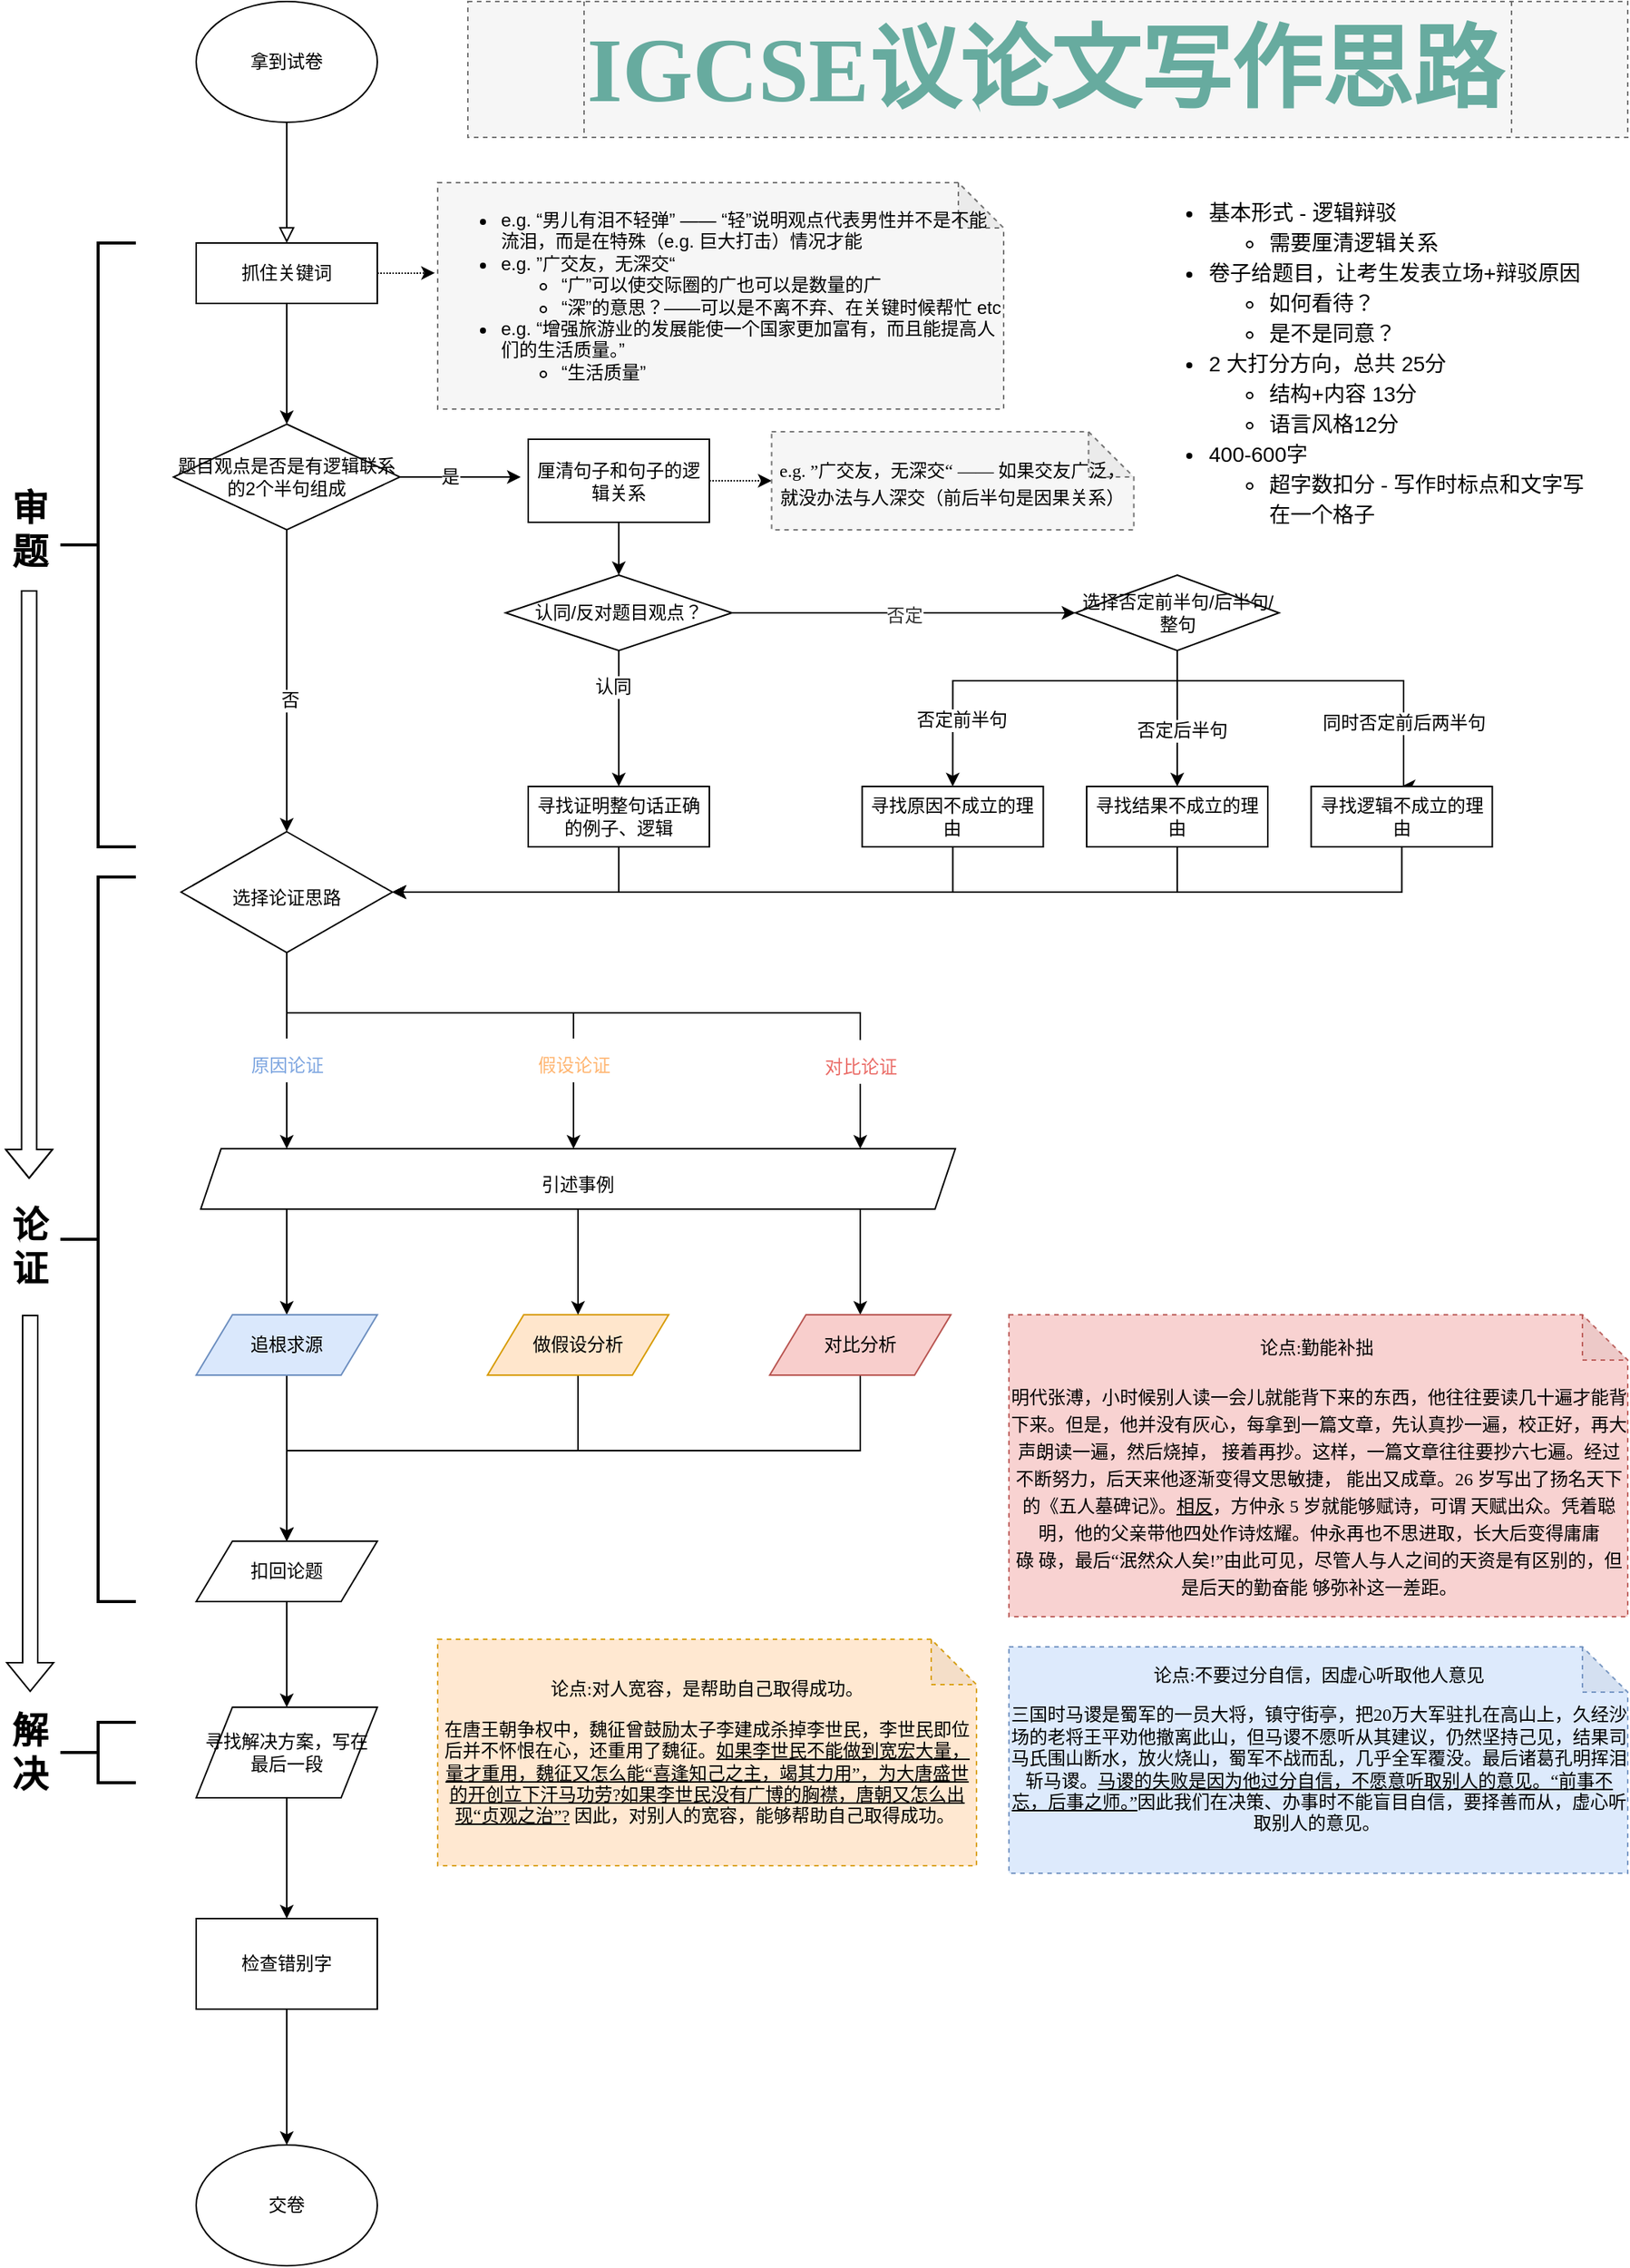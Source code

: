<mxfile version="12.7.9" type="github">
  <diagram id="C5RBs43oDa-KdzZeNtuy" name="Page-1">
    <mxGraphModel dx="2218" dy="1320" grid="1" gridSize="10" guides="1" tooltips="1" connect="1" arrows="1" fold="1" page="1" pageScale="1" pageWidth="1169" pageHeight="1654" math="0" shadow="0">
      <root>
        <mxCell id="WIyWlLk6GJQsqaUBKTNV-0" />
        <mxCell id="WIyWlLk6GJQsqaUBKTNV-1" parent="WIyWlLk6GJQsqaUBKTNV-0" />
        <mxCell id="WIyWlLk6GJQsqaUBKTNV-2" value="" style="rounded=0;html=1;jettySize=auto;orthogonalLoop=1;fontSize=11;endArrow=block;endFill=0;endSize=8;strokeWidth=1;shadow=0;labelBackgroundColor=none;edgeStyle=orthogonalEdgeStyle;" parent="WIyWlLk6GJQsqaUBKTNV-1" edge="1">
          <mxGeometry relative="1" as="geometry">
            <mxPoint x="220" y="120" as="sourcePoint" />
            <mxPoint x="220" y="200" as="targetPoint" />
          </mxGeometry>
        </mxCell>
        <mxCell id="fNBgP7wJLayAHlmzlizY-0" value="拿到试卷" style="ellipse;whiteSpace=wrap;html=1;" vertex="1" parent="WIyWlLk6GJQsqaUBKTNV-1">
          <mxGeometry x="160" y="40" width="120" height="80" as="geometry" />
        </mxCell>
        <mxCell id="fNBgP7wJLayAHlmzlizY-6" value="" style="edgeStyle=orthogonalEdgeStyle;rounded=0;orthogonalLoop=1;jettySize=auto;html=1;" edge="1" parent="WIyWlLk6GJQsqaUBKTNV-1" source="fNBgP7wJLayAHlmzlizY-3">
          <mxGeometry relative="1" as="geometry">
            <mxPoint x="220" y="320" as="targetPoint" />
          </mxGeometry>
        </mxCell>
        <mxCell id="fNBgP7wJLayAHlmzlizY-166" style="edgeStyle=orthogonalEdgeStyle;rounded=0;orthogonalLoop=1;jettySize=auto;html=1;entryX=-0.005;entryY=0.399;entryDx=0;entryDy=0;entryPerimeter=0;dashed=1;dashPattern=1 1;fontFamily=Lucida Console;fontSize=60;fontColor=#333333;" edge="1" parent="WIyWlLk6GJQsqaUBKTNV-1" source="fNBgP7wJLayAHlmzlizY-3" target="fNBgP7wJLayAHlmzlizY-158">
          <mxGeometry relative="1" as="geometry" />
        </mxCell>
        <mxCell id="fNBgP7wJLayAHlmzlizY-3" value="抓住关键词" style="rounded=0;whiteSpace=wrap;html=1;" vertex="1" parent="WIyWlLk6GJQsqaUBKTNV-1">
          <mxGeometry x="160" y="200" width="120" height="40" as="geometry" />
        </mxCell>
        <mxCell id="fNBgP7wJLayAHlmzlizY-9" value="" style="edgeStyle=orthogonalEdgeStyle;rounded=0;orthogonalLoop=1;jettySize=auto;html=1;" edge="1" parent="WIyWlLk6GJQsqaUBKTNV-1" source="fNBgP7wJLayAHlmzlizY-7">
          <mxGeometry relative="1" as="geometry">
            <mxPoint x="375.0" y="355" as="targetPoint" />
          </mxGeometry>
        </mxCell>
        <mxCell id="fNBgP7wJLayAHlmzlizY-14" value="是" style="text;html=1;align=center;verticalAlign=middle;resizable=0;points=[];labelBackgroundColor=#ffffff;" vertex="1" connectable="0" parent="fNBgP7wJLayAHlmzlizY-9">
          <mxGeometry x="-0.175" relative="1" as="geometry">
            <mxPoint as="offset" />
          </mxGeometry>
        </mxCell>
        <mxCell id="fNBgP7wJLayAHlmzlizY-12" value="" style="edgeStyle=orthogonalEdgeStyle;rounded=0;orthogonalLoop=1;jettySize=auto;html=1;entryX=0.5;entryY=0;entryDx=0;entryDy=0;" edge="1" parent="WIyWlLk6GJQsqaUBKTNV-1" source="fNBgP7wJLayAHlmzlizY-7" target="fNBgP7wJLayAHlmzlizY-26">
          <mxGeometry relative="1" as="geometry">
            <mxPoint x="220" y="470" as="targetPoint" />
          </mxGeometry>
        </mxCell>
        <mxCell id="fNBgP7wJLayAHlmzlizY-13" value="否" style="text;html=1;align=center;verticalAlign=middle;resizable=0;points=[];labelBackgroundColor=#ffffff;" vertex="1" connectable="0" parent="fNBgP7wJLayAHlmzlizY-12">
          <mxGeometry x="0.125" y="2" relative="1" as="geometry">
            <mxPoint as="offset" />
          </mxGeometry>
        </mxCell>
        <mxCell id="fNBgP7wJLayAHlmzlizY-7" value="题目观点是否是有逻辑联系的2个半句组成" style="rhombus;whiteSpace=wrap;html=1;align=center;verticalAlign=middle;" vertex="1" parent="WIyWlLk6GJQsqaUBKTNV-1">
          <mxGeometry x="145" y="320" width="150" height="70" as="geometry" />
        </mxCell>
        <mxCell id="fNBgP7wJLayAHlmzlizY-93" value="" style="edgeStyle=orthogonalEdgeStyle;rounded=0;orthogonalLoop=1;jettySize=auto;html=1;fontSize=12;entryX=0.5;entryY=0;entryDx=0;entryDy=0;" edge="1" parent="WIyWlLk6GJQsqaUBKTNV-1" source="fNBgP7wJLayAHlmzlizY-15" target="fNBgP7wJLayAHlmzlizY-94">
          <mxGeometry relative="1" as="geometry">
            <mxPoint x="440" y="450" as="targetPoint" />
          </mxGeometry>
        </mxCell>
        <mxCell id="fNBgP7wJLayAHlmzlizY-160" style="edgeStyle=orthogonalEdgeStyle;rounded=0;orthogonalLoop=1;jettySize=auto;html=1;entryX=0;entryY=0.5;entryDx=0;entryDy=0;entryPerimeter=0;dashed=1;dashPattern=1 1;fontFamily=Lucida Console;fontSize=60;fontColor=#333333;" edge="1" parent="WIyWlLk6GJQsqaUBKTNV-1" source="fNBgP7wJLayAHlmzlizY-15" target="fNBgP7wJLayAHlmzlizY-157">
          <mxGeometry relative="1" as="geometry" />
        </mxCell>
        <mxCell id="fNBgP7wJLayAHlmzlizY-15" value="厘清句子和句子的逻辑关系" style="rounded=0;whiteSpace=wrap;html=1;align=center;" vertex="1" parent="WIyWlLk6GJQsqaUBKTNV-1">
          <mxGeometry x="380" y="330" width="120" height="55" as="geometry" />
        </mxCell>
        <mxCell id="fNBgP7wJLayAHlmzlizY-16" value="" style="strokeWidth=2;html=1;shape=mxgraph.flowchart.annotation_2;align=left;labelPosition=right;pointerEvents=1;" vertex="1" parent="WIyWlLk6GJQsqaUBKTNV-1">
          <mxGeometry x="70" y="200" width="50" height="400" as="geometry" />
        </mxCell>
        <mxCell id="fNBgP7wJLayAHlmzlizY-126" style="edgeStyle=orthogonalEdgeStyle;rounded=0;orthogonalLoop=1;jettySize=auto;html=1;fontSize=12;fontColor=#EA6B66;shape=flexArrow;" edge="1" parent="WIyWlLk6GJQsqaUBKTNV-1">
          <mxGeometry relative="1" as="geometry">
            <mxPoint x="49.29" y="820" as="targetPoint" />
            <mxPoint x="49.29" y="430" as="sourcePoint" />
            <Array as="points">
              <mxPoint x="49.29" y="460" />
              <mxPoint x="49.29" y="460" />
            </Array>
          </mxGeometry>
        </mxCell>
        <mxCell id="fNBgP7wJLayAHlmzlizY-19" value="审题" style="text;html=1;strokeColor=none;fillColor=none;align=center;verticalAlign=middle;whiteSpace=wrap;rounded=0;fontStyle=1;fontSize=24;" vertex="1" parent="WIyWlLk6GJQsqaUBKTNV-1">
          <mxGeometry x="30" y="380" width="40" height="20" as="geometry" />
        </mxCell>
        <mxCell id="fNBgP7wJLayAHlmzlizY-24" value="" style="strokeWidth=2;html=1;shape=mxgraph.flowchart.annotation_2;align=left;labelPosition=right;pointerEvents=1;" vertex="1" parent="WIyWlLk6GJQsqaUBKTNV-1">
          <mxGeometry x="70" y="620" width="50" height="480" as="geometry" />
        </mxCell>
        <mxCell id="fNBgP7wJLayAHlmzlizY-130" style="edgeStyle=orthogonalEdgeStyle;shape=flexArrow;rounded=0;orthogonalLoop=1;jettySize=auto;html=1;fontSize=12;fontColor=#EA6B66;" edge="1" parent="WIyWlLk6GJQsqaUBKTNV-1">
          <mxGeometry relative="1" as="geometry">
            <mxPoint x="50" y="1160" as="targetPoint" />
            <mxPoint x="50" y="910" as="sourcePoint" />
          </mxGeometry>
        </mxCell>
        <mxCell id="fNBgP7wJLayAHlmzlizY-25" value="论证" style="text;html=1;strokeColor=none;fillColor=none;align=center;verticalAlign=middle;whiteSpace=wrap;rounded=0;fontStyle=1;fontSize=24;" vertex="1" parent="WIyWlLk6GJQsqaUBKTNV-1">
          <mxGeometry x="30" y="855" width="40" height="20" as="geometry" />
        </mxCell>
        <mxCell id="fNBgP7wJLayAHlmzlizY-28" value="" style="edgeStyle=orthogonalEdgeStyle;rounded=0;orthogonalLoop=1;jettySize=auto;html=1;fontSize=24;" edge="1" parent="WIyWlLk6GJQsqaUBKTNV-1" source="fNBgP7wJLayAHlmzlizY-26" target="fNBgP7wJLayAHlmzlizY-35">
          <mxGeometry relative="1" as="geometry">
            <mxPoint x="330" y="790" as="targetPoint" />
            <Array as="points">
              <mxPoint x="220" y="710" />
              <mxPoint x="410" y="710" />
            </Array>
          </mxGeometry>
        </mxCell>
        <mxCell id="fNBgP7wJLayAHlmzlizY-32" value="&lt;font style=&quot;font-size: 12px&quot;&gt;假设论证&lt;/font&gt;" style="text;html=1;align=center;verticalAlign=middle;resizable=0;points=[];labelBackgroundColor=#ffffff;fontSize=24;fontColor=#FFB570;" vertex="1" connectable="0" parent="fNBgP7wJLayAHlmzlizY-28">
          <mxGeometry x="0.583" y="-2" relative="1" as="geometry">
            <mxPoint x="2" y="6.9" as="offset" />
          </mxGeometry>
        </mxCell>
        <mxCell id="fNBgP7wJLayAHlmzlizY-29" style="edgeStyle=orthogonalEdgeStyle;rounded=0;orthogonalLoop=1;jettySize=auto;html=1;fontSize=24;" edge="1" parent="WIyWlLk6GJQsqaUBKTNV-1" source="fNBgP7wJLayAHlmzlizY-26" target="fNBgP7wJLayAHlmzlizY-35">
          <mxGeometry relative="1" as="geometry">
            <mxPoint x="220" y="790" as="targetPoint" />
            <Array as="points">
              <mxPoint x="220" y="770" />
              <mxPoint x="220" y="770" />
            </Array>
          </mxGeometry>
        </mxCell>
        <mxCell id="fNBgP7wJLayAHlmzlizY-31" value="&lt;font style=&quot;font-size: 12px&quot;&gt;原因论证&lt;/font&gt;" style="text;html=1;align=center;verticalAlign=middle;resizable=0;points=[];labelBackgroundColor=#ffffff;fontSize=24;fontColor=#7EA6E0;" vertex="1" connectable="0" parent="fNBgP7wJLayAHlmzlizY-29">
          <mxGeometry x="0.033" y="1" relative="1" as="geometry">
            <mxPoint x="-1" y="3.33" as="offset" />
          </mxGeometry>
        </mxCell>
        <mxCell id="fNBgP7wJLayAHlmzlizY-30" style="edgeStyle=orthogonalEdgeStyle;rounded=0;orthogonalLoop=1;jettySize=auto;html=1;fontSize=24;" edge="1" parent="WIyWlLk6GJQsqaUBKTNV-1" source="fNBgP7wJLayAHlmzlizY-26" target="fNBgP7wJLayAHlmzlizY-35">
          <mxGeometry relative="1" as="geometry">
            <mxPoint x="440" y="790" as="targetPoint" />
            <Array as="points">
              <mxPoint x="220" y="710" />
              <mxPoint x="600" y="710" />
            </Array>
          </mxGeometry>
        </mxCell>
        <mxCell id="fNBgP7wJLayAHlmzlizY-33" value="&lt;font style=&quot;font-size: 12px&quot;&gt;对比论证&lt;/font&gt;" style="text;html=1;align=center;verticalAlign=middle;resizable=0;points=[];labelBackgroundColor=#ffffff;fontSize=24;fontColor=#EA6B66;" vertex="1" connectable="0" parent="fNBgP7wJLayAHlmzlizY-30">
          <mxGeometry x="0.659" y="1" relative="1" as="geometry">
            <mxPoint x="-1" y="28.97" as="offset" />
          </mxGeometry>
        </mxCell>
        <mxCell id="fNBgP7wJLayAHlmzlizY-26" value="&lt;font style=&quot;font-size: 12px&quot;&gt;选择论证思路&lt;/font&gt;" style="rhombus;whiteSpace=wrap;html=1;fontSize=24;align=center;" vertex="1" parent="WIyWlLk6GJQsqaUBKTNV-1">
          <mxGeometry x="150" y="590" width="140" height="80" as="geometry" />
        </mxCell>
        <mxCell id="fNBgP7wJLayAHlmzlizY-38" value="" style="edgeStyle=orthogonalEdgeStyle;rounded=0;orthogonalLoop=1;jettySize=auto;html=1;fontSize=24;entryX=0.5;entryY=0;entryDx=0;entryDy=0;" edge="1" parent="WIyWlLk6GJQsqaUBKTNV-1" source="fNBgP7wJLayAHlmzlizY-35" target="fNBgP7wJLayAHlmzlizY-66">
          <mxGeometry relative="1" as="geometry">
            <mxPoint x="220.0" y="936.429" as="targetPoint" />
            <Array as="points">
              <mxPoint x="220" y="800" />
            </Array>
          </mxGeometry>
        </mxCell>
        <mxCell id="fNBgP7wJLayAHlmzlizY-75" style="edgeStyle=orthogonalEdgeStyle;rounded=0;orthogonalLoop=1;jettySize=auto;html=1;fontSize=12;" edge="1" parent="WIyWlLk6GJQsqaUBKTNV-1" source="fNBgP7wJLayAHlmzlizY-35" target="fNBgP7wJLayAHlmzlizY-74">
          <mxGeometry relative="1" as="geometry">
            <Array as="points">
              <mxPoint x="600" y="890" />
              <mxPoint x="600" y="890" />
            </Array>
          </mxGeometry>
        </mxCell>
        <mxCell id="fNBgP7wJLayAHlmzlizY-35" value="&lt;font style=&quot;font-size: 12px&quot;&gt;引述事例&lt;/font&gt;" style="shape=parallelogram;perimeter=parallelogramPerimeter;whiteSpace=wrap;html=1;fontSize=24;align=center;size=0.027;" vertex="1" parent="WIyWlLk6GJQsqaUBKTNV-1">
          <mxGeometry x="163" y="800" width="500" height="40" as="geometry" />
        </mxCell>
        <mxCell id="fNBgP7wJLayAHlmzlizY-71" style="edgeStyle=orthogonalEdgeStyle;rounded=0;orthogonalLoop=1;jettySize=auto;html=1;exitX=0.5;exitY=1;exitDx=0;exitDy=0;entryX=0.5;entryY=0;entryDx=0;entryDy=0;fontSize=12;" edge="1" parent="WIyWlLk6GJQsqaUBKTNV-1" source="fNBgP7wJLayAHlmzlizY-66">
          <mxGeometry relative="1" as="geometry">
            <mxPoint x="220.0" y="1060" as="targetPoint" />
          </mxGeometry>
        </mxCell>
        <mxCell id="fNBgP7wJLayAHlmzlizY-66" value="&lt;span style=&quot;white-space: normal&quot;&gt;追根求源&lt;/span&gt;" style="shape=parallelogram;perimeter=parallelogramPerimeter;whiteSpace=wrap;html=1;fontSize=12;align=center;fillColor=#dae8fc;strokeColor=#6c8ebf;" vertex="1" parent="WIyWlLk6GJQsqaUBKTNV-1">
          <mxGeometry x="160" y="910" width="120" height="40" as="geometry" />
        </mxCell>
        <mxCell id="fNBgP7wJLayAHlmzlizY-76" style="edgeStyle=orthogonalEdgeStyle;rounded=0;orthogonalLoop=1;jettySize=auto;html=1;entryX=0.5;entryY=0;entryDx=0;entryDy=0;fontSize=12;" edge="1" parent="WIyWlLk6GJQsqaUBKTNV-1" source="fNBgP7wJLayAHlmzlizY-72">
          <mxGeometry relative="1" as="geometry">
            <mxPoint x="220.0" y="1060" as="targetPoint" />
            <Array as="points">
              <mxPoint x="413" y="1000" />
              <mxPoint x="220" y="1000" />
            </Array>
          </mxGeometry>
        </mxCell>
        <mxCell id="fNBgP7wJLayAHlmzlizY-72" value="&lt;span style=&quot;white-space: normal&quot;&gt;做假设分析&lt;/span&gt;" style="shape=parallelogram;perimeter=parallelogramPerimeter;whiteSpace=wrap;html=1;fontSize=12;align=center;fillColor=#ffe6cc;strokeColor=#d79b00;" vertex="1" parent="WIyWlLk6GJQsqaUBKTNV-1">
          <mxGeometry x="353" y="910" width="120" height="40" as="geometry" />
        </mxCell>
        <mxCell id="fNBgP7wJLayAHlmzlizY-73" value="" style="edgeStyle=orthogonalEdgeStyle;rounded=0;orthogonalLoop=1;jettySize=auto;html=1;fontSize=24;entryX=0.5;entryY=0;entryDx=0;entryDy=0;" edge="1" parent="WIyWlLk6GJQsqaUBKTNV-1" source="fNBgP7wJLayAHlmzlizY-35" target="fNBgP7wJLayAHlmzlizY-72">
          <mxGeometry relative="1" as="geometry">
            <mxPoint x="410.0" y="840" as="sourcePoint" />
            <mxPoint x="410.0" y="930" as="targetPoint" />
            <Array as="points" />
          </mxGeometry>
        </mxCell>
        <mxCell id="fNBgP7wJLayAHlmzlizY-77" style="edgeStyle=orthogonalEdgeStyle;rounded=0;orthogonalLoop=1;jettySize=auto;html=1;fontSize=12;" edge="1" parent="WIyWlLk6GJQsqaUBKTNV-1" source="fNBgP7wJLayAHlmzlizY-74">
          <mxGeometry relative="1" as="geometry">
            <mxPoint x="220" y="1060" as="targetPoint" />
            <Array as="points">
              <mxPoint x="600" y="1000" />
              <mxPoint x="220" y="1000" />
            </Array>
          </mxGeometry>
        </mxCell>
        <mxCell id="fNBgP7wJLayAHlmzlizY-74" value="&lt;span style=&quot;white-space: normal&quot;&gt;对比分析&lt;/span&gt;" style="shape=parallelogram;perimeter=parallelogramPerimeter;whiteSpace=wrap;html=1;fontSize=12;align=center;fillColor=#f8cecc;strokeColor=#b85450;" vertex="1" parent="WIyWlLk6GJQsqaUBKTNV-1">
          <mxGeometry x="540" y="910" width="120" height="40" as="geometry" />
        </mxCell>
        <mxCell id="fNBgP7wJLayAHlmzlizY-79" style="edgeStyle=orthogonalEdgeStyle;rounded=0;orthogonalLoop=1;jettySize=auto;html=1;exitX=0.5;exitY=1;exitDx=0;exitDy=0;fontSize=12;" edge="1" parent="WIyWlLk6GJQsqaUBKTNV-1" source="fNBgP7wJLayAHlmzlizY-78">
          <mxGeometry relative="1" as="geometry">
            <mxPoint x="220.0" y="1170" as="targetPoint" />
          </mxGeometry>
        </mxCell>
        <mxCell id="fNBgP7wJLayAHlmzlizY-78" value="扣回论题" style="shape=parallelogram;perimeter=parallelogramPerimeter;whiteSpace=wrap;html=1;fontSize=12;align=center;" vertex="1" parent="WIyWlLk6GJQsqaUBKTNV-1">
          <mxGeometry x="160" y="1060" width="120" height="40" as="geometry" />
        </mxCell>
        <mxCell id="fNBgP7wJLayAHlmzlizY-131" style="edgeStyle=orthogonalEdgeStyle;rounded=0;orthogonalLoop=1;jettySize=auto;html=1;entryX=0.5;entryY=0;entryDx=0;entryDy=0;fontSize=12;fontColor=#EA6B66;" edge="1" parent="WIyWlLk6GJQsqaUBKTNV-1" source="fNBgP7wJLayAHlmzlizY-80" target="fNBgP7wJLayAHlmzlizY-85">
          <mxGeometry relative="1" as="geometry" />
        </mxCell>
        <mxCell id="fNBgP7wJLayAHlmzlizY-80" value="&lt;span style=&quot;white-space: normal&quot;&gt;寻找解决方案，写在最后一段&lt;/span&gt;" style="shape=parallelogram;perimeter=parallelogramPerimeter;whiteSpace=wrap;html=1;fontSize=12;align=center;" vertex="1" parent="WIyWlLk6GJQsqaUBKTNV-1">
          <mxGeometry x="160" y="1170" width="120" height="60" as="geometry" />
        </mxCell>
        <mxCell id="fNBgP7wJLayAHlmzlizY-84" value="交卷" style="ellipse;whiteSpace=wrap;html=1;fontSize=12;align=center;" vertex="1" parent="WIyWlLk6GJQsqaUBKTNV-1">
          <mxGeometry x="160" y="1460" width="120" height="80" as="geometry" />
        </mxCell>
        <mxCell id="fNBgP7wJLayAHlmzlizY-117" style="edgeStyle=orthogonalEdgeStyle;rounded=0;orthogonalLoop=1;jettySize=auto;html=1;fontSize=12;" edge="1" parent="WIyWlLk6GJQsqaUBKTNV-1" source="fNBgP7wJLayAHlmzlizY-85" target="fNBgP7wJLayAHlmzlizY-84">
          <mxGeometry relative="1" as="geometry" />
        </mxCell>
        <mxCell id="fNBgP7wJLayAHlmzlizY-85" value="检查错别字" style="rounded=0;whiteSpace=wrap;html=1;fontSize=12;align=center;" vertex="1" parent="WIyWlLk6GJQsqaUBKTNV-1">
          <mxGeometry x="160" y="1310" width="120" height="60" as="geometry" />
        </mxCell>
        <mxCell id="fNBgP7wJLayAHlmzlizY-98" style="edgeStyle=orthogonalEdgeStyle;rounded=0;orthogonalLoop=1;jettySize=auto;html=1;entryX=0.5;entryY=0;entryDx=0;entryDy=0;fontSize=12;" edge="1" parent="WIyWlLk6GJQsqaUBKTNV-1" source="fNBgP7wJLayAHlmzlizY-94" target="fNBgP7wJLayAHlmzlizY-97">
          <mxGeometry relative="1" as="geometry" />
        </mxCell>
        <mxCell id="fNBgP7wJLayAHlmzlizY-99" value="认同" style="text;html=1;align=center;verticalAlign=middle;resizable=0;points=[];labelBackgroundColor=#ffffff;fontSize=12;" vertex="1" connectable="0" parent="fNBgP7wJLayAHlmzlizY-98">
          <mxGeometry x="-0.474" y="-4" relative="1" as="geometry">
            <mxPoint as="offset" />
          </mxGeometry>
        </mxCell>
        <mxCell id="fNBgP7wJLayAHlmzlizY-102" value="" style="edgeStyle=orthogonalEdgeStyle;rounded=0;orthogonalLoop=1;jettySize=auto;html=1;fontSize=12;" edge="1" parent="WIyWlLk6GJQsqaUBKTNV-1" source="fNBgP7wJLayAHlmzlizY-94" target="fNBgP7wJLayAHlmzlizY-101">
          <mxGeometry relative="1" as="geometry" />
        </mxCell>
        <mxCell id="fNBgP7wJLayAHlmzlizY-163" value="&lt;font style=&quot;font-size: 12px&quot;&gt;否定&lt;/font&gt;" style="text;html=1;align=center;verticalAlign=middle;resizable=0;points=[];labelBackgroundColor=#ffffff;fontSize=60;fontFamily=Lucida Console;fontColor=#333333;" vertex="1" connectable="0" parent="fNBgP7wJLayAHlmzlizY-102">
          <mxGeometry x="0.012" y="2" relative="1" as="geometry">
            <mxPoint x="-1" y="-13" as="offset" />
          </mxGeometry>
        </mxCell>
        <mxCell id="fNBgP7wJLayAHlmzlizY-94" value="认同/反对题目观点？" style="rhombus;whiteSpace=wrap;html=1;fontSize=12;align=center;" vertex="1" parent="WIyWlLk6GJQsqaUBKTNV-1">
          <mxGeometry x="365" y="420" width="150" height="50" as="geometry" />
        </mxCell>
        <mxCell id="fNBgP7wJLayAHlmzlizY-106" style="edgeStyle=orthogonalEdgeStyle;rounded=0;orthogonalLoop=1;jettySize=auto;html=1;entryX=0.5;entryY=0;entryDx=0;entryDy=0;fontSize=12;" edge="1" parent="WIyWlLk6GJQsqaUBKTNV-1" source="fNBgP7wJLayAHlmzlizY-101" target="fNBgP7wJLayAHlmzlizY-103">
          <mxGeometry relative="1" as="geometry">
            <Array as="points">
              <mxPoint x="810" y="490" />
              <mxPoint x="661" y="490" />
            </Array>
          </mxGeometry>
        </mxCell>
        <mxCell id="fNBgP7wJLayAHlmzlizY-109" value="否定前半句" style="text;html=1;align=center;verticalAlign=middle;resizable=0;points=[];labelBackgroundColor=#ffffff;fontSize=12;" vertex="1" connectable="0" parent="fNBgP7wJLayAHlmzlizY-106">
          <mxGeometry x="0.631" y="5" relative="1" as="geometry">
            <mxPoint as="offset" />
          </mxGeometry>
        </mxCell>
        <mxCell id="fNBgP7wJLayAHlmzlizY-107" style="edgeStyle=orthogonalEdgeStyle;rounded=0;orthogonalLoop=1;jettySize=auto;html=1;entryX=0.5;entryY=0;entryDx=0;entryDy=0;fontSize=12;" edge="1" parent="WIyWlLk6GJQsqaUBKTNV-1" source="fNBgP7wJLayAHlmzlizY-101" target="fNBgP7wJLayAHlmzlizY-104">
          <mxGeometry relative="1" as="geometry">
            <Array as="points">
              <mxPoint x="810" y="540" />
              <mxPoint x="810" y="540" />
            </Array>
          </mxGeometry>
        </mxCell>
        <mxCell id="fNBgP7wJLayAHlmzlizY-110" value="否定后半句" style="text;html=1;align=center;verticalAlign=middle;resizable=0;points=[];labelBackgroundColor=#ffffff;fontSize=12;" vertex="1" connectable="0" parent="fNBgP7wJLayAHlmzlizY-107">
          <mxGeometry x="0.181" y="3" relative="1" as="geometry">
            <mxPoint as="offset" />
          </mxGeometry>
        </mxCell>
        <mxCell id="fNBgP7wJLayAHlmzlizY-108" style="edgeStyle=orthogonalEdgeStyle;rounded=0;orthogonalLoop=1;jettySize=auto;html=1;entryX=0.5;entryY=0;entryDx=0;entryDy=0;fontSize=12;" edge="1" parent="WIyWlLk6GJQsqaUBKTNV-1" source="fNBgP7wJLayAHlmzlizY-101" target="fNBgP7wJLayAHlmzlizY-105">
          <mxGeometry relative="1" as="geometry">
            <Array as="points">
              <mxPoint x="810" y="490" />
              <mxPoint x="960" y="490" />
            </Array>
          </mxGeometry>
        </mxCell>
        <mxCell id="fNBgP7wJLayAHlmzlizY-111" value="同时否定前后两半句" style="text;html=1;align=center;verticalAlign=middle;resizable=0;points=[];labelBackgroundColor=#ffffff;fontSize=12;" vertex="1" connectable="0" parent="fNBgP7wJLayAHlmzlizY-108">
          <mxGeometry x="0.637" relative="1" as="geometry">
            <mxPoint as="offset" />
          </mxGeometry>
        </mxCell>
        <mxCell id="fNBgP7wJLayAHlmzlizY-101" value="选择否定前半句/后半句/整句" style="rhombus;whiteSpace=wrap;html=1;fontSize=12;align=center;" vertex="1" parent="WIyWlLk6GJQsqaUBKTNV-1">
          <mxGeometry x="742.5" y="420" width="135" height="50" as="geometry" />
        </mxCell>
        <mxCell id="fNBgP7wJLayAHlmzlizY-100" style="edgeStyle=orthogonalEdgeStyle;rounded=0;orthogonalLoop=1;jettySize=auto;html=1;entryX=1;entryY=0.5;entryDx=0;entryDy=0;fontSize=12;" edge="1" parent="WIyWlLk6GJQsqaUBKTNV-1" source="fNBgP7wJLayAHlmzlizY-97" target="fNBgP7wJLayAHlmzlizY-26">
          <mxGeometry relative="1" as="geometry">
            <Array as="points">
              <mxPoint x="440" y="630" />
            </Array>
          </mxGeometry>
        </mxCell>
        <mxCell id="fNBgP7wJLayAHlmzlizY-97" value="寻找证明整句话正确的例子、逻辑" style="rounded=0;whiteSpace=wrap;html=1;fontSize=12;align=center;" vertex="1" parent="WIyWlLk6GJQsqaUBKTNV-1">
          <mxGeometry x="380" y="560" width="120" height="40" as="geometry" />
        </mxCell>
        <mxCell id="fNBgP7wJLayAHlmzlizY-112" style="edgeStyle=orthogonalEdgeStyle;rounded=0;orthogonalLoop=1;jettySize=auto;html=1;entryX=1;entryY=0.5;entryDx=0;entryDy=0;fontSize=12;" edge="1" parent="WIyWlLk6GJQsqaUBKTNV-1" source="fNBgP7wJLayAHlmzlizY-103" target="fNBgP7wJLayAHlmzlizY-26">
          <mxGeometry relative="1" as="geometry">
            <Array as="points">
              <mxPoint x="661" y="630" />
            </Array>
          </mxGeometry>
        </mxCell>
        <mxCell id="fNBgP7wJLayAHlmzlizY-103" value="寻找原因不成立的理由" style="rounded=0;whiteSpace=wrap;html=1;fontSize=12;align=center;" vertex="1" parent="WIyWlLk6GJQsqaUBKTNV-1">
          <mxGeometry x="601.25" y="560" width="120" height="40" as="geometry" />
        </mxCell>
        <mxCell id="fNBgP7wJLayAHlmzlizY-113" style="edgeStyle=orthogonalEdgeStyle;rounded=0;orthogonalLoop=1;jettySize=auto;html=1;entryX=1;entryY=0.5;entryDx=0;entryDy=0;fontSize=12;" edge="1" parent="WIyWlLk6GJQsqaUBKTNV-1" source="fNBgP7wJLayAHlmzlizY-104" target="fNBgP7wJLayAHlmzlizY-26">
          <mxGeometry relative="1" as="geometry">
            <Array as="points">
              <mxPoint x="810" y="630" />
            </Array>
          </mxGeometry>
        </mxCell>
        <mxCell id="fNBgP7wJLayAHlmzlizY-104" value="寻找结果不成立的理由" style="rounded=0;whiteSpace=wrap;html=1;fontSize=12;align=center;" vertex="1" parent="WIyWlLk6GJQsqaUBKTNV-1">
          <mxGeometry x="750" y="560" width="120" height="40" as="geometry" />
        </mxCell>
        <mxCell id="fNBgP7wJLayAHlmzlizY-114" style="edgeStyle=orthogonalEdgeStyle;rounded=0;orthogonalLoop=1;jettySize=auto;html=1;entryX=1;entryY=0.5;entryDx=0;entryDy=0;fontSize=12;" edge="1" parent="WIyWlLk6GJQsqaUBKTNV-1" source="fNBgP7wJLayAHlmzlizY-105" target="fNBgP7wJLayAHlmzlizY-26">
          <mxGeometry relative="1" as="geometry">
            <Array as="points">
              <mxPoint x="959" y="630" />
            </Array>
          </mxGeometry>
        </mxCell>
        <mxCell id="fNBgP7wJLayAHlmzlizY-105" value="寻找逻辑不成立的理由" style="rounded=0;whiteSpace=wrap;html=1;fontSize=12;align=center;" vertex="1" parent="WIyWlLk6GJQsqaUBKTNV-1">
          <mxGeometry x="898.75" y="560" width="120" height="40" as="geometry" />
        </mxCell>
        <mxCell id="fNBgP7wJLayAHlmzlizY-127" value="" style="strokeWidth=2;html=1;shape=mxgraph.flowchart.annotation_2;align=left;labelPosition=right;pointerEvents=1;" vertex="1" parent="WIyWlLk6GJQsqaUBKTNV-1">
          <mxGeometry x="70" y="1180" width="50" height="40" as="geometry" />
        </mxCell>
        <mxCell id="fNBgP7wJLayAHlmzlizY-128" value="解决" style="text;html=1;strokeColor=none;fillColor=none;align=center;verticalAlign=middle;whiteSpace=wrap;rounded=0;fontStyle=1;fontSize=24;" vertex="1" parent="WIyWlLk6GJQsqaUBKTNV-1">
          <mxGeometry x="30" y="1190" width="40" height="20" as="geometry" />
        </mxCell>
        <mxCell id="fNBgP7wJLayAHlmzlizY-149" value="&lt;div class=&quot;column&quot; style=&quot;font-size: 12px ; white-space: normal&quot;&gt;&lt;p&gt;&lt;span&gt;论点:不要过分自信，因虚心听取他人意见&lt;/span&gt;&lt;br&gt;&lt;/p&gt;&lt;p&gt;三国时马谡是蜀军的一员大将，镇守街亭，把20万大军驻扎在高山上，久经沙场的老将王平劝他撤离此山，但马谡不愿听从其建议，仍然坚持己见，结果司马氏围山断水，放火烧山，蜀军不战而乱，几乎全军覆没。最后诸葛孔明挥泪斩马谡。&lt;u&gt;马谡的失败是因为他过分自信，不愿意听取别人的意见。“前事不忘，后事之师。”&lt;/u&gt;因此我们在决策、办事时不能盲目自信，要择善而从，虚心听取别人的意见。&amp;nbsp;&lt;/p&gt;&lt;br&gt;&lt;/div&gt;" style="shape=note;whiteSpace=wrap;html=1;backgroundOutline=1;darkOpacity=0.05;rounded=0;shadow=0;dashed=1;comic=0;fontFamily=Lucida Console;fontSize=60;opacity=90;align=center;fillColor=#dae8fc;strokeColor=#6c8ebf;" vertex="1" parent="WIyWlLk6GJQsqaUBKTNV-1">
          <mxGeometry x="698.5" y="1130" width="410" height="150" as="geometry" />
        </mxCell>
        <mxCell id="fNBgP7wJLayAHlmzlizY-150" value="&lt;div class=&quot;column&quot; style=&quot;font-size: 12px ; white-space: normal&quot;&gt;&lt;p&gt;论点:对人宽容，是帮助自己取得成功。&lt;br&gt;&lt;/p&gt;&lt;div class=&quot;page&quot; title=&quot;Page 1&quot; style=&quot;font-size: 60px&quot;&gt;&lt;div class=&quot;layoutArea&quot; style=&quot;font-size: 12px&quot;&gt;&lt;div class=&quot;column&quot;&gt;&lt;p&gt;在唐王朝争权中，魏征曾鼓励太子李建成杀掉李世民，李世民即位后并不怀恨在心，还重用了魏征。&lt;u&gt;如果李世民不能做到宽宏大量，量才重用，魏征又怎么能“喜逢知己之主，竭其力用”，为大唐盛世的开创立下汗马功劳?如果李世民没有广博的胸襟，唐朝又怎么出现“贞观之治”?&lt;/u&gt;&amp;nbsp;因此，对别人的宽容，能够帮助自己取得成功。&amp;nbsp;&lt;/p&gt;&lt;/div&gt;&lt;/div&gt;&lt;/div&gt;&lt;/div&gt;" style="shape=note;whiteSpace=wrap;html=1;backgroundOutline=1;darkOpacity=0.05;rounded=0;shadow=0;dashed=1;comic=0;fontFamily=Lucida Console;fontSize=60;opacity=90;align=center;fillColor=#ffe6cc;strokeColor=#d79b00;" vertex="1" parent="WIyWlLk6GJQsqaUBKTNV-1">
          <mxGeometry x="320" y="1125" width="357" height="150" as="geometry" />
        </mxCell>
        <mxCell id="fNBgP7wJLayAHlmzlizY-151" value="&lt;div class=&quot;column&quot; style=&quot;font-size: 12px ; white-space: normal&quot;&gt;&lt;p class=&quot;p1&quot; style=&quot;margin: 0px ; font-stretch: normal ; line-height: normal ; font-family: &amp;#34;pingfang sc light&amp;#34;&quot;&gt;论点&lt;span class=&quot;s1&quot; style=&quot;font-stretch: normal ; line-height: normal ; font-family: &amp;#34;helvetica neue light&amp;#34;&quot;&gt;:&lt;/span&gt;勤能补拙&lt;span class=&quot;s1&quot; style=&quot;font-stretch: normal ; line-height: normal ; font-family: &amp;#34;helvetica neue light&amp;#34;&quot;&gt;&amp;nbsp;&lt;/span&gt;&lt;/p&gt;&lt;p class=&quot;p1&quot; style=&quot;margin: 0px ; font-stretch: normal ; line-height: normal ; font-family: &amp;#34;pingfang sc light&amp;#34;&quot;&gt;&lt;br&gt;&lt;/p&gt;&lt;p class=&quot;p1&quot; style=&quot;margin: 0px ; font-stretch: normal ; line-height: normal ; font-family: &amp;#34;pingfang sc light&amp;#34;&quot;&gt;明代张溥，小时候别人读一会儿就能背下来的东西，他往往要读几十遍才能背下来。但是，他并没有灰心，每拿到一篇文章，先认真抄一遍，校正好，再大声朗读一遍，然后烧掉，&lt;span class=&quot;s1&quot; style=&quot;font-stretch: normal ; line-height: normal ; font-family: &amp;#34;helvetica neue light&amp;#34;&quot;&gt;&amp;nbsp;&lt;/span&gt;接着再抄。这样，一篇文章往往要抄六七遍。经过不断努力，后天来他逐渐变得文思敏捷，&lt;span class=&quot;s1&quot; style=&quot;font-stretch: normal ; line-height: normal ; font-family: &amp;#34;helvetica neue light&amp;#34;&quot;&gt;&amp;nbsp;&lt;/span&gt;能出又成章。&lt;span class=&quot;s1&quot; style=&quot;font-stretch: normal ; line-height: normal ; font-family: &amp;#34;helvetica neue light&amp;#34;&quot;&gt;26&amp;nbsp;&lt;/span&gt;岁写出了扬名天下的《五人墓碑记》。&lt;u&gt;相反&lt;/u&gt;，方仲永&lt;span class=&quot;s1&quot; style=&quot;font-stretch: normal ; line-height: normal ; font-family: &amp;#34;helvetica neue light&amp;#34;&quot;&gt;&amp;nbsp;5&amp;nbsp;&lt;/span&gt;岁就能够赋诗，可谓&lt;span class=&quot;s1&quot; style=&quot;font-stretch: normal ; line-height: normal ; font-family: &amp;#34;helvetica neue light&amp;#34;&quot;&gt;&amp;nbsp;&lt;/span&gt;天赋出众。凭着聪明，他的父亲带他四处作诗炫耀。仲永再也不思进取，长大后变得庸庸碌&lt;span class=&quot;s1&quot; style=&quot;font-stretch: normal ; line-height: normal ; font-family: &amp;#34;helvetica neue light&amp;#34;&quot;&gt;&amp;nbsp;&lt;/span&gt;碌，最后“泯然众人矣&lt;span class=&quot;s1&quot; style=&quot;font-stretch: normal ; line-height: normal ; font-family: &amp;#34;helvetica neue light&amp;#34;&quot;&gt;!&lt;/span&gt;”由此可见，尽管人与人之间的天资是有区别的，但是后天的勤奋能&lt;span class=&quot;s1&quot; style=&quot;font-stretch: normal ; line-height: normal ; font-family: &amp;#34;helvetica neue light&amp;#34;&quot;&gt;&amp;nbsp;&lt;/span&gt;够弥补这一差距。&lt;/p&gt;&lt;/div&gt;" style="shape=note;whiteSpace=wrap;html=1;backgroundOutline=1;darkOpacity=0.05;rounded=0;shadow=0;dashed=1;comic=0;fontFamily=Lucida Console;fontSize=60;opacity=90;align=center;fillColor=#f8cecc;strokeColor=#b85450;" vertex="1" parent="WIyWlLk6GJQsqaUBKTNV-1">
          <mxGeometry x="698.5" y="910" width="410" height="200" as="geometry" />
        </mxCell>
        <mxCell id="fNBgP7wJLayAHlmzlizY-157" value="&lt;p class=&quot;p1&quot; style=&quot;margin: 0px ; font-stretch: normal ; font-size: 12px ; line-height: normal ; font-family: &amp;#34;pingfang sc light&amp;#34; ; color: rgb(0 , 0 , 0) ; white-space: normal&quot;&gt;&lt;span class=&quot;s1&quot; style=&quot;font-stretch: normal ; line-height: normal ; font-family: &amp;#34;helvetica neue light&amp;#34;&quot;&gt;e.g. &lt;/span&gt;”广交友，无深交“&lt;span class=&quot;s1&quot; style=&quot;font-stretch: normal ; line-height: normal ; font-family: &amp;#34;helvetica neue light&amp;#34;&quot;&gt; —— &lt;/span&gt;如果交友广泛，就没办法与人深交（前后半句是因果关系）&lt;/p&gt;" style="shape=note;whiteSpace=wrap;html=1;backgroundOutline=1;darkOpacity=0.05;rounded=0;shadow=0;dashed=1;comic=0;strokeColor=#666666;fillColor=#f5f5f5;fontFamily=Lucida Console;fontSize=60;fontColor=#333333;opacity=90;" vertex="1" parent="WIyWlLk6GJQsqaUBKTNV-1">
          <mxGeometry x="541.25" y="325" width="240" height="65" as="geometry" />
        </mxCell>
        <mxCell id="fNBgP7wJLayAHlmzlizY-158" value="&lt;ul style=&quot;font-family: helvetica; font-size: 12px; white-space: normal; color: rgb(0, 0, 0);&quot;&gt;&lt;li&gt;e.g. “男儿有泪不轻弹” —— “轻”说明观点代表男性并不是不能流泪，而是在特殊（e.g. 巨大打击）情况才能&lt;/li&gt;&lt;li&gt;e.g. ”广交友，无深交“&amp;nbsp;&lt;/li&gt;&lt;ul&gt;&lt;li&gt;“广”可以使交际圈的广也可以是数量的广&lt;/li&gt;&lt;li&gt;“深”的意思？——可以是不离不弃、在关键时候帮忙 etc&lt;/li&gt;&lt;/ul&gt;&lt;li&gt;e.g. “增强旅游业的发展能使一个国家更加富有，而且能提高人们的生活质量。”&lt;/li&gt;&lt;ul&gt;&lt;li&gt;“生活质量”&lt;/li&gt;&lt;/ul&gt;&lt;/ul&gt;" style="shape=note;whiteSpace=wrap;html=1;backgroundOutline=1;darkOpacity=0.05;rounded=0;shadow=0;dashed=1;comic=0;strokeColor=#666666;fillColor=#f5f5f5;fontFamily=Lucida Console;fontSize=60;fontColor=#333333;opacity=90;align=left;" vertex="1" parent="WIyWlLk6GJQsqaUBKTNV-1">
          <mxGeometry x="320" y="160" width="375" height="150" as="geometry" />
        </mxCell>
        <mxCell id="fNBgP7wJLayAHlmzlizY-162" value="&lt;ul class=&quot;ul1&quot; style=&quot;color: rgb(0 , 0 , 0) ; font-size: medium&quot;&gt;&lt;li class=&quot;li1&quot; style=&quot;text-align: left ; margin: 0px ; font-stretch: normal ; font-size: 14px ; line-height: normal ; font-family: &amp;#34;helvetica&amp;#34;&quot;&gt;&lt;span class=&quot;s1&quot; style=&quot;font-stretch: normal ; font-size: 12px ; line-height: normal&quot;&gt;&lt;/span&gt;&lt;span class=&quot;s2&quot;&gt;基本形式 - 逻辑辩驳&lt;/span&gt;&lt;/li&gt;&lt;ul class=&quot;ul2&quot;&gt;&lt;li class=&quot;li1&quot; style=&quot;text-align: left ; margin: 0px ; font-stretch: normal ; font-size: 14px ; line-height: normal ; font-family: &amp;#34;helvetica&amp;#34;&quot;&gt;&lt;span class=&quot;s1&quot; style=&quot;font-stretch: normal ; font-size: 12px ; line-height: normal&quot;&gt;&lt;/span&gt;&lt;span class=&quot;s2&quot;&gt;需要厘清逻辑关系&lt;/span&gt;&lt;/li&gt;&lt;/ul&gt;&lt;li class=&quot;li1&quot; style=&quot;text-align: left ; margin: 0px ; font-stretch: normal ; font-size: 14px ; line-height: normal ; font-family: &amp;#34;helvetica&amp;#34;&quot;&gt;&lt;span class=&quot;s1&quot; style=&quot;font-stretch: normal ; font-size: 12px ; line-height: normal&quot;&gt;&lt;/span&gt;&lt;span class=&quot;s2&quot;&gt;卷子给题目，让考生发表立场+辩驳原因&lt;/span&gt;&lt;/li&gt;&lt;ul class=&quot;ul2&quot;&gt;&lt;li class=&quot;li1&quot; style=&quot;text-align: left ; margin: 0px ; font-stretch: normal ; font-size: 14px ; line-height: normal ; font-family: &amp;#34;helvetica&amp;#34;&quot;&gt;&lt;span class=&quot;s1&quot; style=&quot;font-stretch: normal ; font-size: 12px ; line-height: normal&quot;&gt;&lt;/span&gt;&lt;span class=&quot;s2&quot;&gt;如何看待？&lt;/span&gt;&lt;/li&gt;&lt;li class=&quot;li1&quot; style=&quot;text-align: left ; margin: 0px ; font-stretch: normal ; font-size: 14px ; line-height: normal ; font-family: &amp;#34;helvetica&amp;#34;&quot;&gt;&lt;span class=&quot;s1&quot; style=&quot;font-stretch: normal ; font-size: 12px ; line-height: normal&quot;&gt;&lt;/span&gt;&lt;span class=&quot;s2&quot;&gt;是不是同意？&lt;/span&gt;&lt;/li&gt;&lt;/ul&gt;&lt;li class=&quot;li1&quot; style=&quot;text-align: left ; margin: 0px ; font-stretch: normal ; font-size: 14px ; line-height: normal ; font-family: &amp;#34;helvetica&amp;#34;&quot;&gt;&lt;span class=&quot;s1&quot; style=&quot;font-stretch: normal ; font-size: 12px ; line-height: normal&quot;&gt;&lt;/span&gt;&lt;span class=&quot;s2&quot;&gt;2 大打分方向，总共 25分&lt;/span&gt;&lt;/li&gt;&lt;ul class=&quot;ul2&quot;&gt;&lt;li class=&quot;li1&quot; style=&quot;text-align: left ; margin: 0px ; font-stretch: normal ; font-size: 14px ; line-height: normal ; font-family: &amp;#34;helvetica&amp;#34;&quot;&gt;&lt;span class=&quot;s1&quot; style=&quot;font-stretch: normal ; font-size: 12px ; line-height: normal&quot;&gt;&lt;/span&gt;&lt;span class=&quot;s2&quot;&gt;结构+内容 13分&lt;/span&gt;&lt;/li&gt;&lt;li class=&quot;li1&quot; style=&quot;text-align: left ; margin: 0px ; font-stretch: normal ; font-size: 14px ; line-height: normal ; font-family: &amp;#34;helvetica&amp;#34;&quot;&gt;&lt;span class=&quot;s1&quot; style=&quot;font-stretch: normal ; font-size: 12px ; line-height: normal&quot;&gt;&lt;/span&gt;&lt;span class=&quot;s2&quot;&gt;语言风格12分&lt;/span&gt;&lt;/li&gt;&lt;/ul&gt;&lt;li class=&quot;li1&quot; style=&quot;text-align: left ; margin: 0px ; font-stretch: normal ; font-size: 14px ; line-height: normal ; font-family: &amp;#34;helvetica&amp;#34;&quot;&gt;&lt;span class=&quot;s1&quot; style=&quot;font-stretch: normal ; font-size: 12px ; line-height: normal&quot;&gt;&lt;/span&gt;&lt;span class=&quot;s2&quot;&gt;400-600字&lt;/span&gt;&lt;/li&gt;&lt;ul class=&quot;ul2&quot;&gt;&lt;li class=&quot;li1&quot; style=&quot;text-align: left ; margin: 0px ; font-stretch: normal ; font-size: 14px ; line-height: normal ; font-family: &amp;#34;helvetica&amp;#34;&quot;&gt;&lt;span class=&quot;s1&quot; style=&quot;font-stretch: normal ; font-size: 12px ; line-height: normal&quot;&gt;&lt;/span&gt;&lt;span class=&quot;s2&quot;&gt;超字数扣分 - 写作时标点和文字写在一个格子&lt;/span&gt;&lt;/li&gt;&lt;/ul&gt;&lt;/ul&gt;" style="text;html=1;strokeColor=none;fillColor=none;align=center;verticalAlign=middle;whiteSpace=wrap;rounded=0;shadow=0;dashed=1;comic=0;fontFamily=Lucida Console;fontSize=60;fontColor=#333333;opacity=90;" vertex="1" parent="WIyWlLk6GJQsqaUBKTNV-1">
          <mxGeometry x="790" y="200" width="300" height="155" as="geometry" />
        </mxCell>
        <mxCell id="fNBgP7wJLayAHlmzlizY-164" value="&lt;span style=&quot;color: rgb(103 , 171 , 159) ; font-weight: 700 ; text-align: center ; white-space: normal&quot;&gt;IGCSE议论文写作思路&lt;/span&gt;" style="shape=process;whiteSpace=wrap;html=1;backgroundOutline=1;rounded=0;shadow=0;dashed=1;comic=0;strokeColor=#666666;fillColor=#f5f5f5;fontFamily=Lucida Console;fontSize=60;fontColor=#333333;opacity=90;align=left;" vertex="1" parent="WIyWlLk6GJQsqaUBKTNV-1">
          <mxGeometry x="340" y="40" width="768.5" height="90" as="geometry" />
        </mxCell>
      </root>
    </mxGraphModel>
  </diagram>
</mxfile>
